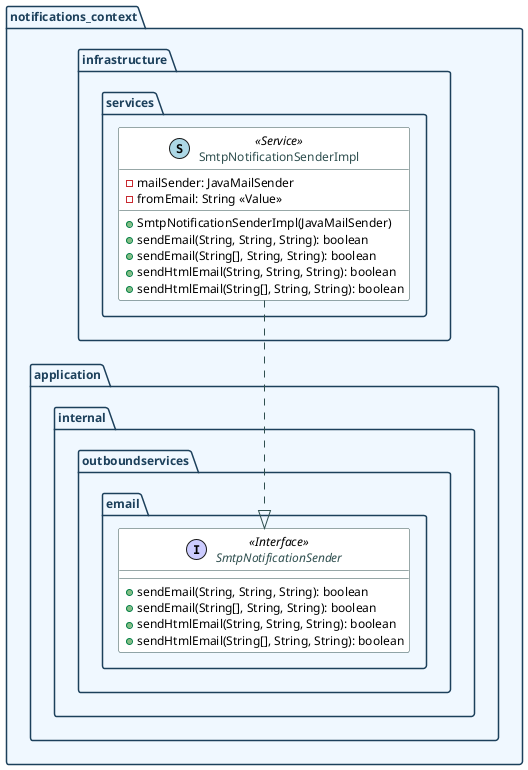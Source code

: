 @startuml
!define DARKBLUE #F0F8FF
!define LIGHTBLUE #E0F2F7
!define GREEN #E6FFE6
!define ORANGE #FFFAF0
!define GREY #F5F5F5
!define RED #FFEEEE
!define PURPLE #E6E6FA
!define TEAL #E0FFFF

skinparam defaultFontName "Arial"
skinparam defaultFontSize 12
skinparam class {
    BackgroundColor White
    ArrowColor #2F4F4F
    BorderColor #2F4F4F
    FontColor #2F4F4F
}
skinparam package {
    BackgroundColor DARKBLUE
    BorderColor #1C405B
    FontColor #1C405B
}
skinparam stereotype {
    FontColor #6A5ACD
}

package "notifications_context" {

    package "application" {
        package "internal" {
            package "outboundservices" {
                package "email" {
                    interface SmtpNotificationSender <<(I, #CCCCFF) Interface>> {
                        + sendEmail(String, String, String): boolean
                        + sendEmail(String[], String, String): boolean
                        + sendHtmlEmail(String, String, String): boolean
                        + sendHtmlEmail(String[], String, String): boolean
                    }
                }
            }
        }
    }

    package "infrastructure" {
        package "services" {
            class SmtpNotificationSenderImpl <<(S, #ADD8E6) Service>> {
                - mailSender: JavaMailSender
                - fromEmail: String <<Value>>
                + SmtpNotificationSenderImpl(JavaMailSender)
                + sendEmail(String, String, String): boolean
                + sendEmail(String[], String, String): boolean
                + sendHtmlEmail(String, String, String): boolean
                + sendHtmlEmail(String[], String, String): boolean
            }
        }
    }
}




SmtpNotificationSenderImpl ..|> SmtpNotificationSender


@enduml